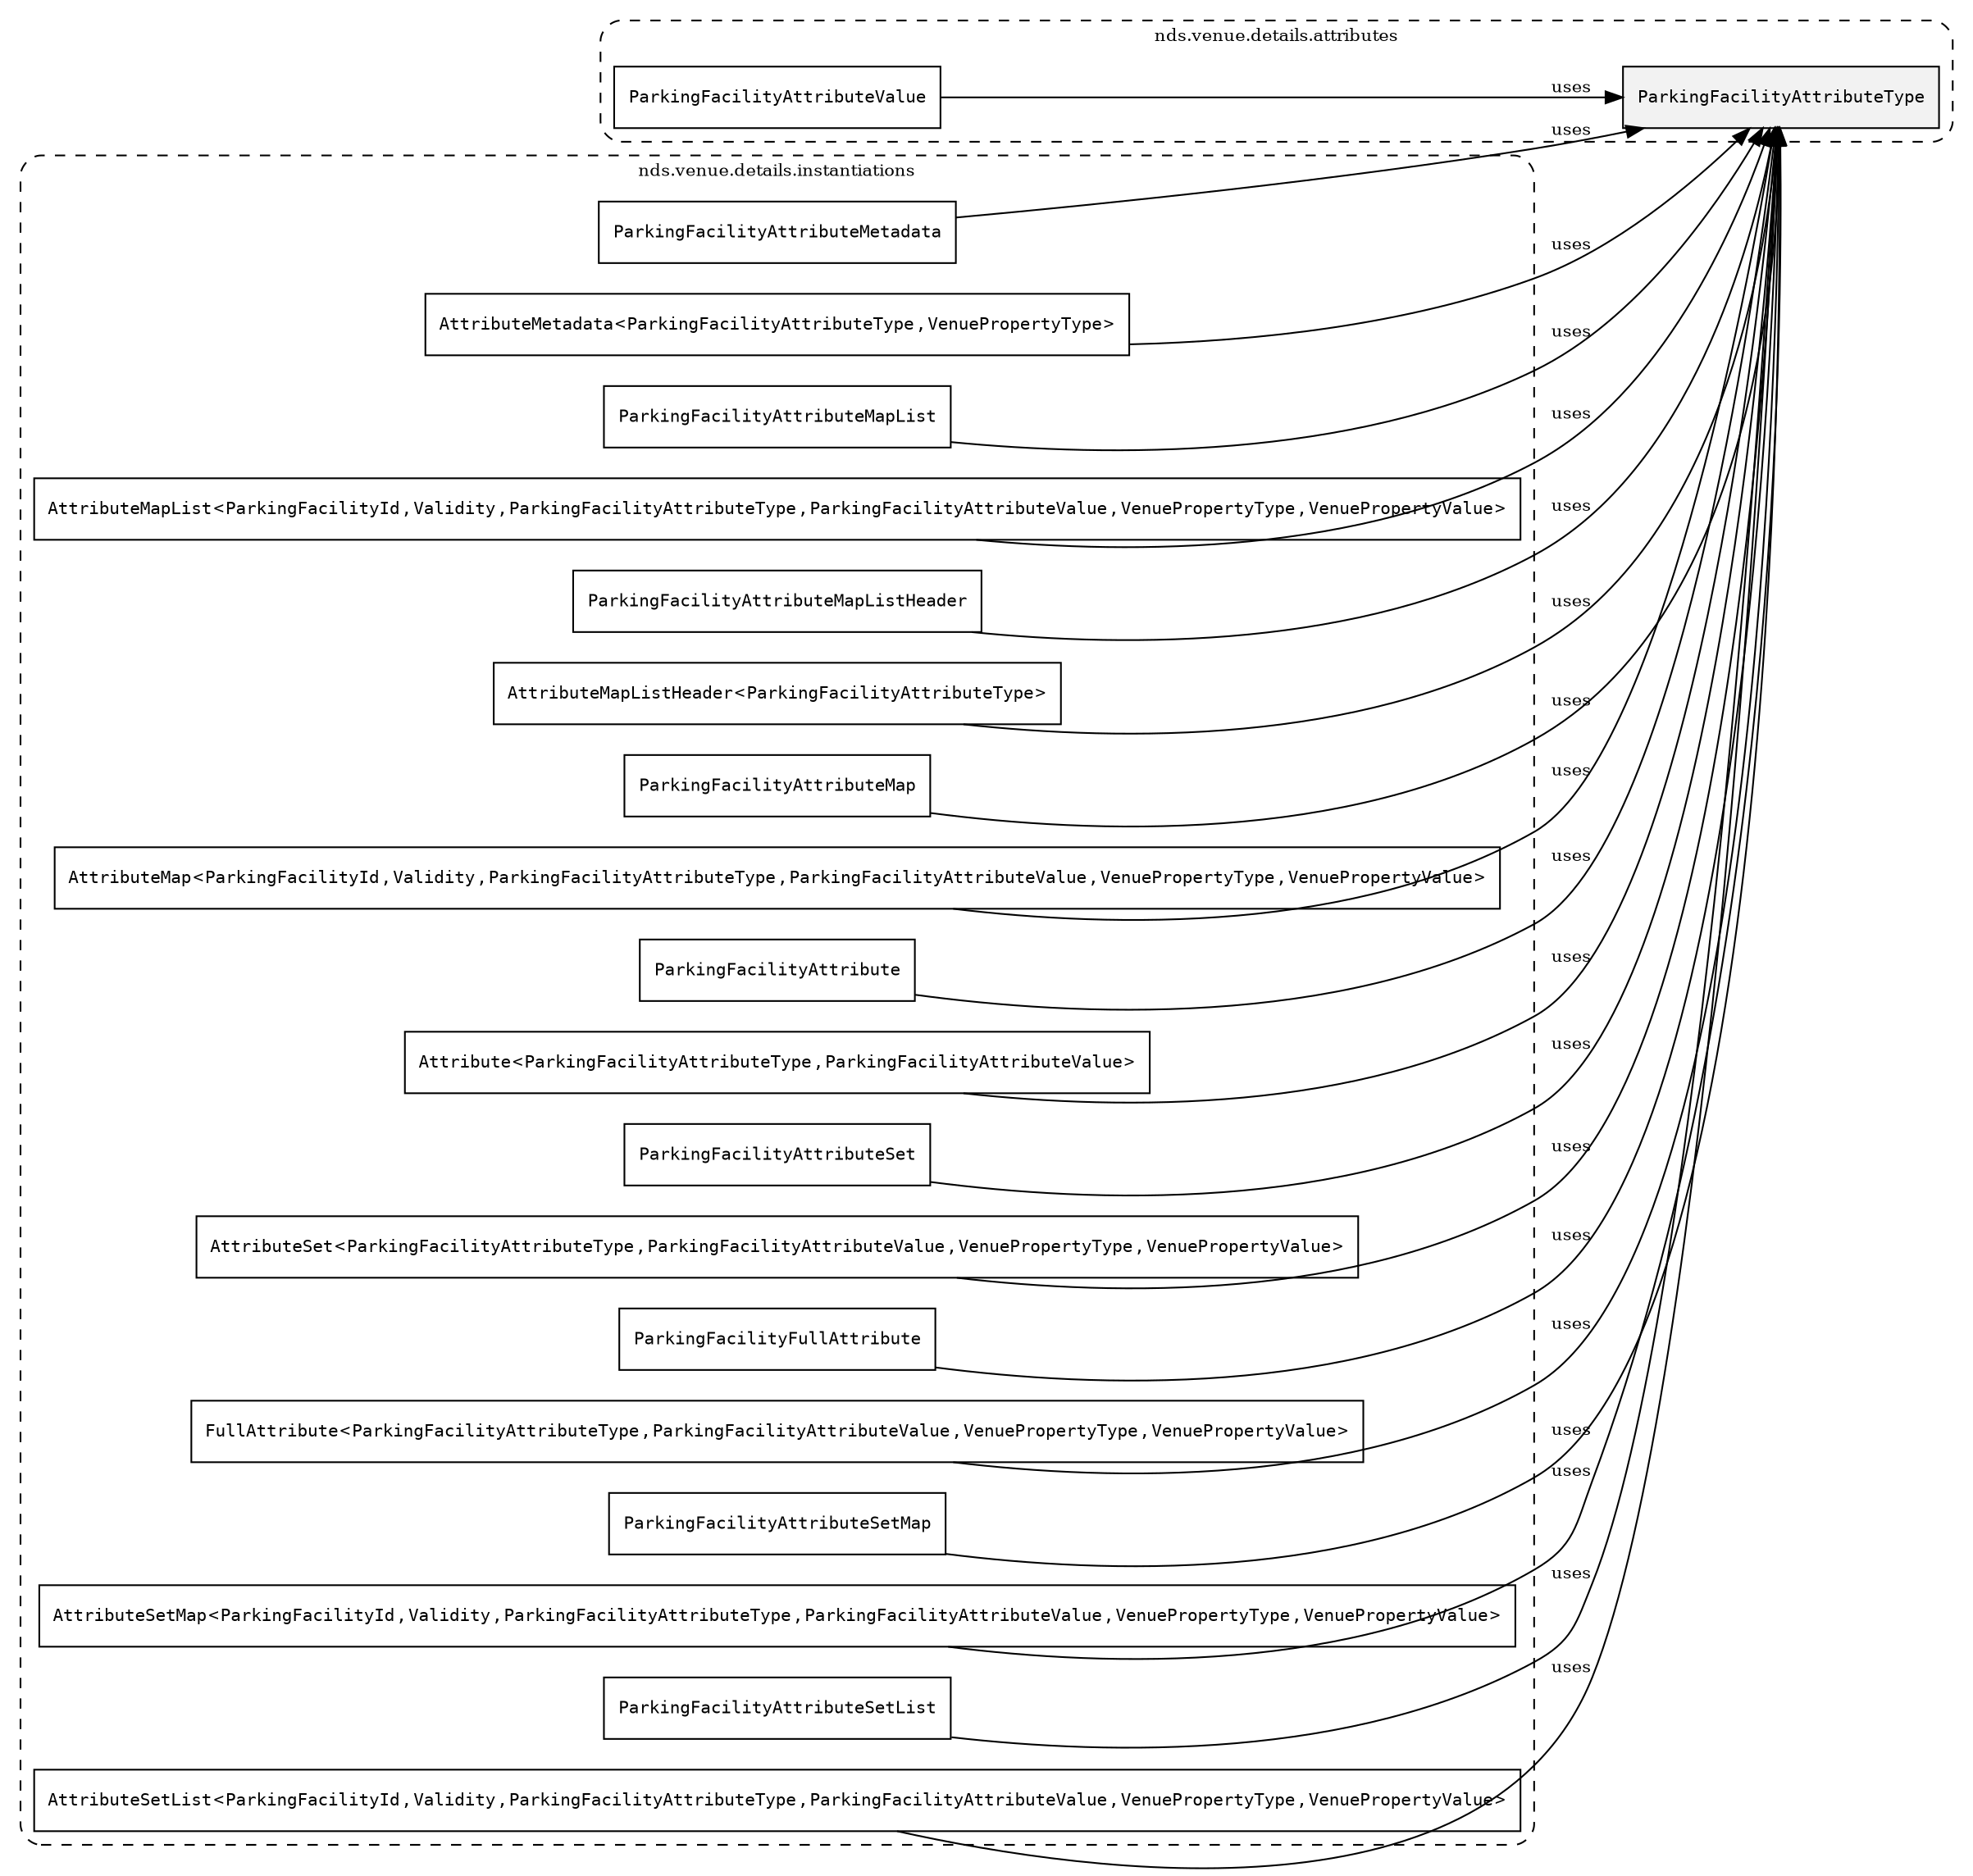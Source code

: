 /**
 * This dot file creates symbol collaboration diagram for ParkingFacilityAttributeType.
 */
digraph ZSERIO
{
    node [shape=box, fontsize=10];
    rankdir="LR";
    fontsize=10;
    tooltip="ParkingFacilityAttributeType collaboration diagram";

    subgraph "cluster_nds.venue.details.attributes"
    {
        style="dashed, rounded";
        label="nds.venue.details.attributes";
        tooltip="Package nds.venue.details.attributes";
        href="../../../content/packages/nds.venue.details.attributes.html#Package-nds-venue-details-attributes";
        target="_parent";

        "ParkingFacilityAttributeType" [style="filled", fillcolor="#0000000D", target="_parent", label=<<font face="monospace"><table align="center" border="0" cellspacing="0" cellpadding="0"><tr><td href="../../../content/packages/nds.venue.details.attributes.html#Enum-ParkingFacilityAttributeType" title="Enum defined in nds.venue.details.attributes">ParkingFacilityAttributeType</td></tr></table></font>>];
        "ParkingFacilityAttributeValue" [target="_parent", label=<<font face="monospace"><table align="center" border="0" cellspacing="0" cellpadding="0"><tr><td href="../../../content/packages/nds.venue.details.attributes.html#Choice-ParkingFacilityAttributeValue" title="Choice defined in nds.venue.details.attributes">ParkingFacilityAttributeValue</td></tr></table></font>>];
    }

    subgraph "cluster_nds.venue.details.instantiations"
    {
        style="dashed, rounded";
        label="nds.venue.details.instantiations";
        tooltip="Package nds.venue.details.instantiations";
        href="../../../content/packages/nds.venue.details.instantiations.html#Package-nds-venue-details-instantiations";
        target="_parent";

        "ParkingFacilityAttributeMetadata" [target="_parent", label=<<font face="monospace"><table align="center" border="0" cellspacing="0" cellpadding="0"><tr><td href="../../../content/packages/nds.venue.details.instantiations.html#InstantiateType-ParkingFacilityAttributeMetadata" title="InstantiateType defined in nds.venue.details.instantiations">ParkingFacilityAttributeMetadata</td></tr></table></font>>];
        "AttributeMetadata&lt;ParkingFacilityAttributeType,VenuePropertyType&gt;" [target="_parent", label=<<font face="monospace"><table align="center" border="0" cellspacing="0" cellpadding="0"><tr><td href="../../../content/packages/nds.core.attributemap.html#Structure-AttributeMetadata" title="Structure defined in nds.core.attributemap">AttributeMetadata</td><td>&lt;</td><td><table align="center" border="0" cellspacing="0" cellpadding="0"><tr><td href="../../../content/packages/nds.venue.details.attributes.html#Enum-ParkingFacilityAttributeType" title="Enum defined in nds.venue.details.attributes">ParkingFacilityAttributeType</td></tr></table></td><td>,</td><td><table align="center" border="0" cellspacing="0" cellpadding="0"><tr><td href="../../../content/packages/nds.venue.details.properties.html#Structure-VenuePropertyType" title="Structure defined in nds.venue.details.properties">VenuePropertyType</td></tr></table></td><td>&gt;</td></tr></table></font>>];
        "ParkingFacilityAttributeMapList" [target="_parent", label=<<font face="monospace"><table align="center" border="0" cellspacing="0" cellpadding="0"><tr><td href="../../../content/packages/nds.venue.details.instantiations.html#InstantiateType-ParkingFacilityAttributeMapList" title="InstantiateType defined in nds.venue.details.instantiations">ParkingFacilityAttributeMapList</td></tr></table></font>>];
        "AttributeMapList&lt;ParkingFacilityId,Validity,ParkingFacilityAttributeType,ParkingFacilityAttributeValue,VenuePropertyType,VenuePropertyValue&gt;" [target="_parent", label=<<font face="monospace"><table align="center" border="0" cellspacing="0" cellpadding="0"><tr><td href="../../../content/packages/nds.core.attributemap.html#Structure-AttributeMapList" title="Structure defined in nds.core.attributemap">AttributeMapList</td><td>&lt;</td><td><table align="center" border="0" cellspacing="0" cellpadding="0"><tr><td href="../../../content/packages/nds.venue.reference.types.html#Subtype-ParkingFacilityId" title="Subtype defined in nds.venue.reference.types">ParkingFacilityId</td></tr></table></td><td>,</td><td><table align="center" border="0" cellspacing="0" cellpadding="0"><tr><td href="../../../content/packages/nds.core.attributemap.html#Structure-Validity" title="Structure defined in nds.core.attributemap">Validity</td></tr></table></td><td>,</td><td><table align="center" border="0" cellspacing="0" cellpadding="0"><tr><td href="../../../content/packages/nds.venue.details.attributes.html#Enum-ParkingFacilityAttributeType" title="Enum defined in nds.venue.details.attributes">ParkingFacilityAttributeType</td></tr></table></td><td>,</td><td><table align="center" border="0" cellspacing="0" cellpadding="0"><tr><td href="../../../content/packages/nds.venue.details.attributes.html#Choice-ParkingFacilityAttributeValue" title="Choice defined in nds.venue.details.attributes">ParkingFacilityAttributeValue</td></tr></table></td><td>,</td><td><table align="center" border="0" cellspacing="0" cellpadding="0"><tr><td href="../../../content/packages/nds.venue.details.properties.html#Structure-VenuePropertyType" title="Structure defined in nds.venue.details.properties">VenuePropertyType</td></tr></table></td><td>,</td><td><table align="center" border="0" cellspacing="0" cellpadding="0"><tr><td href="../../../content/packages/nds.venue.details.properties.html#Structure-VenuePropertyValue" title="Structure defined in nds.venue.details.properties">VenuePropertyValue</td></tr></table></td><td>&gt;</td></tr></table></font>>];
        "ParkingFacilityAttributeMapListHeader" [target="_parent", label=<<font face="monospace"><table align="center" border="0" cellspacing="0" cellpadding="0"><tr><td href="../../../content/packages/nds.venue.details.instantiations.html#InstantiateType-ParkingFacilityAttributeMapListHeader" title="InstantiateType defined in nds.venue.details.instantiations">ParkingFacilityAttributeMapListHeader</td></tr></table></font>>];
        "AttributeMapListHeader&lt;ParkingFacilityAttributeType&gt;" [target="_parent", label=<<font face="monospace"><table align="center" border="0" cellspacing="0" cellpadding="0"><tr><td href="../../../content/packages/nds.core.attributemap.html#Structure-AttributeMapListHeader" title="Structure defined in nds.core.attributemap">AttributeMapListHeader</td><td>&lt;</td><td><table align="center" border="0" cellspacing="0" cellpadding="0"><tr><td href="../../../content/packages/nds.venue.details.attributes.html#Enum-ParkingFacilityAttributeType" title="Enum defined in nds.venue.details.attributes">ParkingFacilityAttributeType</td></tr></table></td><td>&gt;</td></tr></table></font>>];
        "ParkingFacilityAttributeMap" [target="_parent", label=<<font face="monospace"><table align="center" border="0" cellspacing="0" cellpadding="0"><tr><td href="../../../content/packages/nds.venue.details.instantiations.html#InstantiateType-ParkingFacilityAttributeMap" title="InstantiateType defined in nds.venue.details.instantiations">ParkingFacilityAttributeMap</td></tr></table></font>>];
        "AttributeMap&lt;ParkingFacilityId,Validity,ParkingFacilityAttributeType,ParkingFacilityAttributeValue,VenuePropertyType,VenuePropertyValue&gt;" [target="_parent", label=<<font face="monospace"><table align="center" border="0" cellspacing="0" cellpadding="0"><tr><td href="../../../content/packages/nds.core.attributemap.html#Structure-AttributeMap" title="Structure defined in nds.core.attributemap">AttributeMap</td><td>&lt;</td><td><table align="center" border="0" cellspacing="0" cellpadding="0"><tr><td href="../../../content/packages/nds.venue.reference.types.html#Subtype-ParkingFacilityId" title="Subtype defined in nds.venue.reference.types">ParkingFacilityId</td></tr></table></td><td>,</td><td><table align="center" border="0" cellspacing="0" cellpadding="0"><tr><td href="../../../content/packages/nds.core.attributemap.html#Structure-Validity" title="Structure defined in nds.core.attributemap">Validity</td></tr></table></td><td>,</td><td><table align="center" border="0" cellspacing="0" cellpadding="0"><tr><td href="../../../content/packages/nds.venue.details.attributes.html#Enum-ParkingFacilityAttributeType" title="Enum defined in nds.venue.details.attributes">ParkingFacilityAttributeType</td></tr></table></td><td>,</td><td><table align="center" border="0" cellspacing="0" cellpadding="0"><tr><td href="../../../content/packages/nds.venue.details.attributes.html#Choice-ParkingFacilityAttributeValue" title="Choice defined in nds.venue.details.attributes">ParkingFacilityAttributeValue</td></tr></table></td><td>,</td><td><table align="center" border="0" cellspacing="0" cellpadding="0"><tr><td href="../../../content/packages/nds.venue.details.properties.html#Structure-VenuePropertyType" title="Structure defined in nds.venue.details.properties">VenuePropertyType</td></tr></table></td><td>,</td><td><table align="center" border="0" cellspacing="0" cellpadding="0"><tr><td href="../../../content/packages/nds.venue.details.properties.html#Structure-VenuePropertyValue" title="Structure defined in nds.venue.details.properties">VenuePropertyValue</td></tr></table></td><td>&gt;</td></tr></table></font>>];
        "ParkingFacilityAttribute" [target="_parent", label=<<font face="monospace"><table align="center" border="0" cellspacing="0" cellpadding="0"><tr><td href="../../../content/packages/nds.venue.details.instantiations.html#InstantiateType-ParkingFacilityAttribute" title="InstantiateType defined in nds.venue.details.instantiations">ParkingFacilityAttribute</td></tr></table></font>>];
        "Attribute&lt;ParkingFacilityAttributeType,ParkingFacilityAttributeValue&gt;" [target="_parent", label=<<font face="monospace"><table align="center" border="0" cellspacing="0" cellpadding="0"><tr><td href="../../../content/packages/nds.core.attributemap.html#Structure-Attribute" title="Structure defined in nds.core.attributemap">Attribute</td><td>&lt;</td><td><table align="center" border="0" cellspacing="0" cellpadding="0"><tr><td href="../../../content/packages/nds.venue.details.attributes.html#Enum-ParkingFacilityAttributeType" title="Enum defined in nds.venue.details.attributes">ParkingFacilityAttributeType</td></tr></table></td><td>,</td><td><table align="center" border="0" cellspacing="0" cellpadding="0"><tr><td href="../../../content/packages/nds.venue.details.attributes.html#Choice-ParkingFacilityAttributeValue" title="Choice defined in nds.venue.details.attributes">ParkingFacilityAttributeValue</td></tr></table></td><td>&gt;</td></tr></table></font>>];
        "ParkingFacilityAttributeSet" [target="_parent", label=<<font face="monospace"><table align="center" border="0" cellspacing="0" cellpadding="0"><tr><td href="../../../content/packages/nds.venue.details.instantiations.html#InstantiateType-ParkingFacilityAttributeSet" title="InstantiateType defined in nds.venue.details.instantiations">ParkingFacilityAttributeSet</td></tr></table></font>>];
        "AttributeSet&lt;ParkingFacilityAttributeType,ParkingFacilityAttributeValue,VenuePropertyType,VenuePropertyValue&gt;" [target="_parent", label=<<font face="monospace"><table align="center" border="0" cellspacing="0" cellpadding="0"><tr><td href="../../../content/packages/nds.core.attributemap.html#Structure-AttributeSet" title="Structure defined in nds.core.attributemap">AttributeSet</td><td>&lt;</td><td><table align="center" border="0" cellspacing="0" cellpadding="0"><tr><td href="../../../content/packages/nds.venue.details.attributes.html#Enum-ParkingFacilityAttributeType" title="Enum defined in nds.venue.details.attributes">ParkingFacilityAttributeType</td></tr></table></td><td>,</td><td><table align="center" border="0" cellspacing="0" cellpadding="0"><tr><td href="../../../content/packages/nds.venue.details.attributes.html#Choice-ParkingFacilityAttributeValue" title="Choice defined in nds.venue.details.attributes">ParkingFacilityAttributeValue</td></tr></table></td><td>,</td><td><table align="center" border="0" cellspacing="0" cellpadding="0"><tr><td href="../../../content/packages/nds.venue.details.properties.html#Structure-VenuePropertyType" title="Structure defined in nds.venue.details.properties">VenuePropertyType</td></tr></table></td><td>,</td><td><table align="center" border="0" cellspacing="0" cellpadding="0"><tr><td href="../../../content/packages/nds.venue.details.properties.html#Structure-VenuePropertyValue" title="Structure defined in nds.venue.details.properties">VenuePropertyValue</td></tr></table></td><td>&gt;</td></tr></table></font>>];
        "ParkingFacilityFullAttribute" [target="_parent", label=<<font face="monospace"><table align="center" border="0" cellspacing="0" cellpadding="0"><tr><td href="../../../content/packages/nds.venue.details.instantiations.html#InstantiateType-ParkingFacilityFullAttribute" title="InstantiateType defined in nds.venue.details.instantiations">ParkingFacilityFullAttribute</td></tr></table></font>>];
        "FullAttribute&lt;ParkingFacilityAttributeType,ParkingFacilityAttributeValue,VenuePropertyType,VenuePropertyValue&gt;" [target="_parent", label=<<font face="monospace"><table align="center" border="0" cellspacing="0" cellpadding="0"><tr><td href="../../../content/packages/nds.core.attributemap.html#Structure-FullAttribute" title="Structure defined in nds.core.attributemap">FullAttribute</td><td>&lt;</td><td><table align="center" border="0" cellspacing="0" cellpadding="0"><tr><td href="../../../content/packages/nds.venue.details.attributes.html#Enum-ParkingFacilityAttributeType" title="Enum defined in nds.venue.details.attributes">ParkingFacilityAttributeType</td></tr></table></td><td>,</td><td><table align="center" border="0" cellspacing="0" cellpadding="0"><tr><td href="../../../content/packages/nds.venue.details.attributes.html#Choice-ParkingFacilityAttributeValue" title="Choice defined in nds.venue.details.attributes">ParkingFacilityAttributeValue</td></tr></table></td><td>,</td><td><table align="center" border="0" cellspacing="0" cellpadding="0"><tr><td href="../../../content/packages/nds.venue.details.properties.html#Structure-VenuePropertyType" title="Structure defined in nds.venue.details.properties">VenuePropertyType</td></tr></table></td><td>,</td><td><table align="center" border="0" cellspacing="0" cellpadding="0"><tr><td href="../../../content/packages/nds.venue.details.properties.html#Structure-VenuePropertyValue" title="Structure defined in nds.venue.details.properties">VenuePropertyValue</td></tr></table></td><td>&gt;</td></tr></table></font>>];
        "ParkingFacilityAttributeSetMap" [target="_parent", label=<<font face="monospace"><table align="center" border="0" cellspacing="0" cellpadding="0"><tr><td href="../../../content/packages/nds.venue.details.instantiations.html#InstantiateType-ParkingFacilityAttributeSetMap" title="InstantiateType defined in nds.venue.details.instantiations">ParkingFacilityAttributeSetMap</td></tr></table></font>>];
        "AttributeSetMap&lt;ParkingFacilityId,Validity,ParkingFacilityAttributeType,ParkingFacilityAttributeValue,VenuePropertyType,VenuePropertyValue&gt;" [target="_parent", label=<<font face="monospace"><table align="center" border="0" cellspacing="0" cellpadding="0"><tr><td href="../../../content/packages/nds.core.attributemap.html#Structure-AttributeSetMap" title="Structure defined in nds.core.attributemap">AttributeSetMap</td><td>&lt;</td><td><table align="center" border="0" cellspacing="0" cellpadding="0"><tr><td href="../../../content/packages/nds.venue.reference.types.html#Subtype-ParkingFacilityId" title="Subtype defined in nds.venue.reference.types">ParkingFacilityId</td></tr></table></td><td>,</td><td><table align="center" border="0" cellspacing="0" cellpadding="0"><tr><td href="../../../content/packages/nds.core.attributemap.html#Structure-Validity" title="Structure defined in nds.core.attributemap">Validity</td></tr></table></td><td>,</td><td><table align="center" border="0" cellspacing="0" cellpadding="0"><tr><td href="../../../content/packages/nds.venue.details.attributes.html#Enum-ParkingFacilityAttributeType" title="Enum defined in nds.venue.details.attributes">ParkingFacilityAttributeType</td></tr></table></td><td>,</td><td><table align="center" border="0" cellspacing="0" cellpadding="0"><tr><td href="../../../content/packages/nds.venue.details.attributes.html#Choice-ParkingFacilityAttributeValue" title="Choice defined in nds.venue.details.attributes">ParkingFacilityAttributeValue</td></tr></table></td><td>,</td><td><table align="center" border="0" cellspacing="0" cellpadding="0"><tr><td href="../../../content/packages/nds.venue.details.properties.html#Structure-VenuePropertyType" title="Structure defined in nds.venue.details.properties">VenuePropertyType</td></tr></table></td><td>,</td><td><table align="center" border="0" cellspacing="0" cellpadding="0"><tr><td href="../../../content/packages/nds.venue.details.properties.html#Structure-VenuePropertyValue" title="Structure defined in nds.venue.details.properties">VenuePropertyValue</td></tr></table></td><td>&gt;</td></tr></table></font>>];
        "ParkingFacilityAttributeSetList" [target="_parent", label=<<font face="monospace"><table align="center" border="0" cellspacing="0" cellpadding="0"><tr><td href="../../../content/packages/nds.venue.details.instantiations.html#InstantiateType-ParkingFacilityAttributeSetList" title="InstantiateType defined in nds.venue.details.instantiations">ParkingFacilityAttributeSetList</td></tr></table></font>>];
        "AttributeSetList&lt;ParkingFacilityId,Validity,ParkingFacilityAttributeType,ParkingFacilityAttributeValue,VenuePropertyType,VenuePropertyValue&gt;" [target="_parent", label=<<font face="monospace"><table align="center" border="0" cellspacing="0" cellpadding="0"><tr><td href="../../../content/packages/nds.core.attributemap.html#Structure-AttributeSetList" title="Structure defined in nds.core.attributemap">AttributeSetList</td><td>&lt;</td><td><table align="center" border="0" cellspacing="0" cellpadding="0"><tr><td href="../../../content/packages/nds.venue.reference.types.html#Subtype-ParkingFacilityId" title="Subtype defined in nds.venue.reference.types">ParkingFacilityId</td></tr></table></td><td>,</td><td><table align="center" border="0" cellspacing="0" cellpadding="0"><tr><td href="../../../content/packages/nds.core.attributemap.html#Structure-Validity" title="Structure defined in nds.core.attributemap">Validity</td></tr></table></td><td>,</td><td><table align="center" border="0" cellspacing="0" cellpadding="0"><tr><td href="../../../content/packages/nds.venue.details.attributes.html#Enum-ParkingFacilityAttributeType" title="Enum defined in nds.venue.details.attributes">ParkingFacilityAttributeType</td></tr></table></td><td>,</td><td><table align="center" border="0" cellspacing="0" cellpadding="0"><tr><td href="../../../content/packages/nds.venue.details.attributes.html#Choice-ParkingFacilityAttributeValue" title="Choice defined in nds.venue.details.attributes">ParkingFacilityAttributeValue</td></tr></table></td><td>,</td><td><table align="center" border="0" cellspacing="0" cellpadding="0"><tr><td href="../../../content/packages/nds.venue.details.properties.html#Structure-VenuePropertyType" title="Structure defined in nds.venue.details.properties">VenuePropertyType</td></tr></table></td><td>,</td><td><table align="center" border="0" cellspacing="0" cellpadding="0"><tr><td href="../../../content/packages/nds.venue.details.properties.html#Structure-VenuePropertyValue" title="Structure defined in nds.venue.details.properties">VenuePropertyValue</td></tr></table></td><td>&gt;</td></tr></table></font>>];
    }

    "ParkingFacilityAttributeValue" -> "ParkingFacilityAttributeType" [label="uses", fontsize=10];
    "ParkingFacilityAttributeMetadata" -> "ParkingFacilityAttributeType" [label="uses", fontsize=10];
    "AttributeMetadata&lt;ParkingFacilityAttributeType,VenuePropertyType&gt;" -> "ParkingFacilityAttributeType" [label="uses", fontsize=10];
    "ParkingFacilityAttributeMapList" -> "ParkingFacilityAttributeType" [label="uses", fontsize=10];
    "AttributeMapList&lt;ParkingFacilityId,Validity,ParkingFacilityAttributeType,ParkingFacilityAttributeValue,VenuePropertyType,VenuePropertyValue&gt;" -> "ParkingFacilityAttributeType" [label="uses", fontsize=10];
    "ParkingFacilityAttributeMapListHeader" -> "ParkingFacilityAttributeType" [label="uses", fontsize=10];
    "AttributeMapListHeader&lt;ParkingFacilityAttributeType&gt;" -> "ParkingFacilityAttributeType" [label="uses", fontsize=10];
    "ParkingFacilityAttributeMap" -> "ParkingFacilityAttributeType" [label="uses", fontsize=10];
    "AttributeMap&lt;ParkingFacilityId,Validity,ParkingFacilityAttributeType,ParkingFacilityAttributeValue,VenuePropertyType,VenuePropertyValue&gt;" -> "ParkingFacilityAttributeType" [label="uses", fontsize=10];
    "ParkingFacilityAttribute" -> "ParkingFacilityAttributeType" [label="uses", fontsize=10];
    "Attribute&lt;ParkingFacilityAttributeType,ParkingFacilityAttributeValue&gt;" -> "ParkingFacilityAttributeType" [label="uses", fontsize=10];
    "ParkingFacilityAttributeSet" -> "ParkingFacilityAttributeType" [label="uses", fontsize=10];
    "AttributeSet&lt;ParkingFacilityAttributeType,ParkingFacilityAttributeValue,VenuePropertyType,VenuePropertyValue&gt;" -> "ParkingFacilityAttributeType" [label="uses", fontsize=10];
    "ParkingFacilityFullAttribute" -> "ParkingFacilityAttributeType" [label="uses", fontsize=10];
    "FullAttribute&lt;ParkingFacilityAttributeType,ParkingFacilityAttributeValue,VenuePropertyType,VenuePropertyValue&gt;" -> "ParkingFacilityAttributeType" [label="uses", fontsize=10];
    "ParkingFacilityAttributeSetMap" -> "ParkingFacilityAttributeType" [label="uses", fontsize=10];
    "AttributeSetMap&lt;ParkingFacilityId,Validity,ParkingFacilityAttributeType,ParkingFacilityAttributeValue,VenuePropertyType,VenuePropertyValue&gt;" -> "ParkingFacilityAttributeType" [label="uses", fontsize=10];
    "ParkingFacilityAttributeSetList" -> "ParkingFacilityAttributeType" [label="uses", fontsize=10];
    "AttributeSetList&lt;ParkingFacilityId,Validity,ParkingFacilityAttributeType,ParkingFacilityAttributeValue,VenuePropertyType,VenuePropertyValue&gt;" -> "ParkingFacilityAttributeType" [label="uses", fontsize=10];
}
